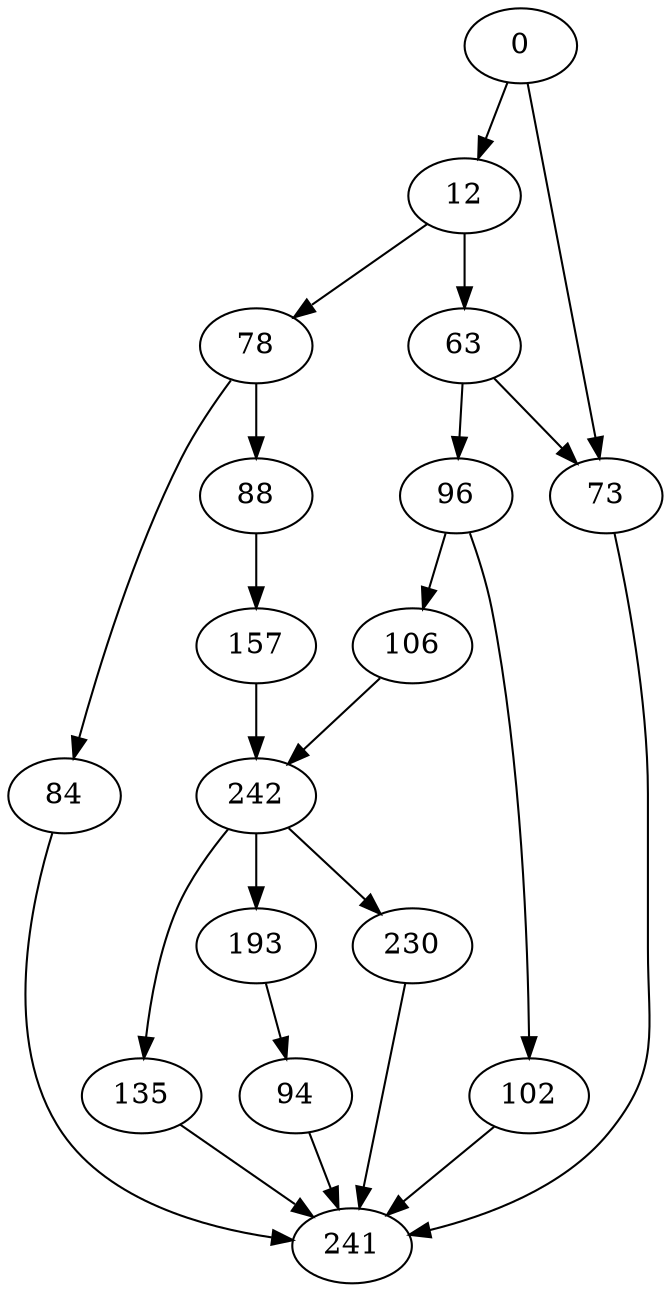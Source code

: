 digraph {
	0 [label=0]
	12 [label=12]
	63 [label=63]
	73 [label=73]
	78 [label=78]
	84 [label=84]
	88 [label=88]
	94 [label=94]
	96 [label=96]
	102 [label=102]
	106 [label=106]
	135 [label=135]
	157 [label=157]
	193 [label=193]
	230 [label=230]
	241 [label=241]
	242 [label=242]
	0 -> 73
	0 -> 12
	12 -> 78
	12 -> 63
	63 -> 96
	63 -> 73
	73 -> 241
	78 -> 88
	78 -> 84
	84 -> 241
	88 -> 157
	94 -> 241
	96 -> 106
	96 -> 102
	102 -> 241
	106 -> 242
	135 -> 241
	157 -> 242
	193 -> 94
	230 -> 241
	242 -> 193
	242 -> 135
	242 -> 230
}
